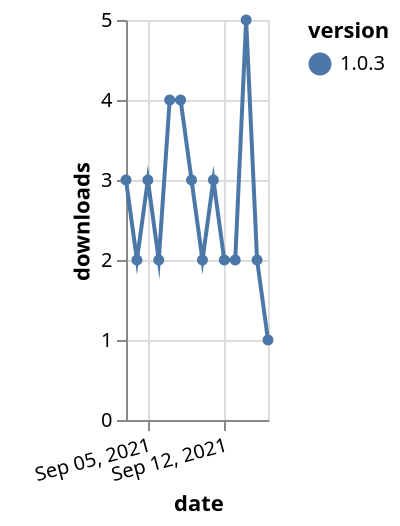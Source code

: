 {"$schema": "https://vega.github.io/schema/vega-lite/v5.json", "description": "A simple bar chart with embedded data.", "data": {"values": [{"date": "2021-09-03", "total": 1765, "delta": 3, "version": "1.0.3"}, {"date": "2021-09-04", "total": 1767, "delta": 2, "version": "1.0.3"}, {"date": "2021-09-05", "total": 1770, "delta": 3, "version": "1.0.3"}, {"date": "2021-09-06", "total": 1772, "delta": 2, "version": "1.0.3"}, {"date": "2021-09-07", "total": 1776, "delta": 4, "version": "1.0.3"}, {"date": "2021-09-08", "total": 1780, "delta": 4, "version": "1.0.3"}, {"date": "2021-09-09", "total": 1783, "delta": 3, "version": "1.0.3"}, {"date": "2021-09-10", "total": 1785, "delta": 2, "version": "1.0.3"}, {"date": "2021-09-11", "total": 1788, "delta": 3, "version": "1.0.3"}, {"date": "2021-09-12", "total": 1790, "delta": 2, "version": "1.0.3"}, {"date": "2021-09-13", "total": 1792, "delta": 2, "version": "1.0.3"}, {"date": "2021-09-14", "total": 1797, "delta": 5, "version": "1.0.3"}, {"date": "2021-09-15", "total": 1799, "delta": 2, "version": "1.0.3"}, {"date": "2021-09-16", "total": 1800, "delta": 1, "version": "1.0.3"}]}, "width": "container", "mark": {"type": "line", "point": {"filled": true}}, "encoding": {"x": {"field": "date", "type": "temporal", "timeUnit": "yearmonthdate", "title": "date", "axis": {"labelAngle": -15}}, "y": {"field": "delta", "type": "quantitative", "title": "downloads"}, "color": {"field": "version", "type": "nominal"}, "tooltip": {"field": "delta"}}}